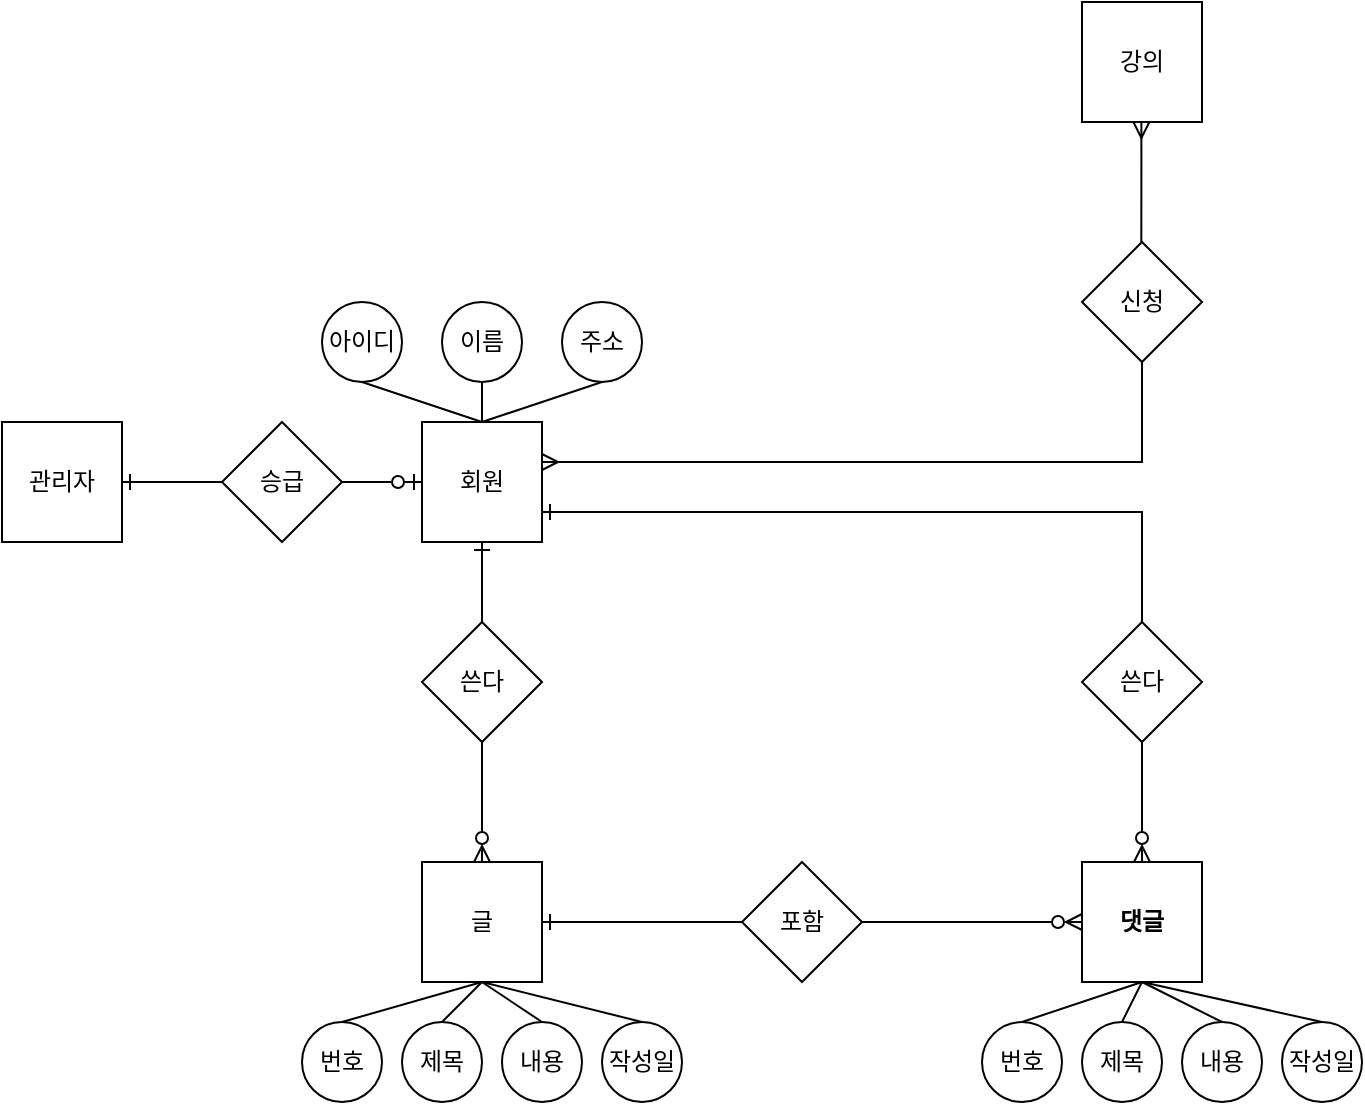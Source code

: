 <mxfile version="24.5.5" type="github">
  <diagram name="페이지-1" id="XsGDQ1Vj5JvnLm1Gppbw">
    <mxGraphModel dx="989" dy="509" grid="1" gridSize="10" guides="1" tooltips="1" connect="1" arrows="1" fold="1" page="1" pageScale="1" pageWidth="827" pageHeight="1169" math="0" shadow="0">
      <root>
        <mxCell id="0" />
        <mxCell id="1" parent="0" />
        <mxCell id="1zNgTq5mqyCAEnHVRI2i-1" style="edgeStyle=orthogonalEdgeStyle;rounded=0;orthogonalLoop=1;jettySize=auto;html=1;endArrow=none;endFill=0;startArrow=ERone;startFill=0;" edge="1" parent="1" source="1zNgTq5mqyCAEnHVRI2i-3" target="1zNgTq5mqyCAEnHVRI2i-21">
          <mxGeometry relative="1" as="geometry" />
        </mxCell>
        <mxCell id="1zNgTq5mqyCAEnHVRI2i-2" style="edgeStyle=orthogonalEdgeStyle;rounded=0;orthogonalLoop=1;jettySize=auto;html=1;endArrow=none;endFill=0;startArrow=ERone;startFill=0;exitX=1;exitY=0.75;exitDx=0;exitDy=0;" edge="1" parent="1" source="1zNgTq5mqyCAEnHVRI2i-3" target="1zNgTq5mqyCAEnHVRI2i-22">
          <mxGeometry relative="1" as="geometry">
            <Array as="points">
              <mxPoint x="680" y="425" />
            </Array>
          </mxGeometry>
        </mxCell>
        <mxCell id="1zNgTq5mqyCAEnHVRI2i-3" value="회원" style="rounded=0;whiteSpace=wrap;html=1;strokeColor=default;" vertex="1" parent="1">
          <mxGeometry x="320" y="380" width="60" height="60" as="geometry" />
        </mxCell>
        <mxCell id="1zNgTq5mqyCAEnHVRI2i-4" style="edgeStyle=orthogonalEdgeStyle;rounded=0;orthogonalLoop=1;jettySize=auto;html=1;endArrow=none;endFill=0;startArrow=ERzeroToMany;startFill=0;" edge="1" parent="1" source="1zNgTq5mqyCAEnHVRI2i-6" target="1zNgTq5mqyCAEnHVRI2i-23">
          <mxGeometry relative="1" as="geometry" />
        </mxCell>
        <mxCell id="1zNgTq5mqyCAEnHVRI2i-5" style="edgeStyle=orthogonalEdgeStyle;rounded=0;orthogonalLoop=1;jettySize=auto;html=1;entryX=0.5;entryY=1;entryDx=0;entryDy=0;endArrow=ERmany;endFill=0;startArrow=none;startFill=0;" edge="1" parent="1">
          <mxGeometry relative="1" as="geometry">
            <Array as="points">
              <mxPoint x="679.69" y="250" />
              <mxPoint x="679.69" y="250" />
            </Array>
            <mxPoint x="679.656" y="290" as="sourcePoint" />
            <mxPoint x="679.69" y="230" as="targetPoint" />
          </mxGeometry>
        </mxCell>
        <mxCell id="1zNgTq5mqyCAEnHVRI2i-6" value="댓글" style="rounded=0;whiteSpace=wrap;html=1;fontStyle=1" vertex="1" parent="1">
          <mxGeometry x="650" y="600" width="60" height="60" as="geometry" />
        </mxCell>
        <mxCell id="1zNgTq5mqyCAEnHVRI2i-7" style="edgeStyle=orthogonalEdgeStyle;rounded=0;orthogonalLoop=1;jettySize=auto;html=1;entryX=0.5;entryY=1;entryDx=0;entryDy=0;endArrow=none;endFill=0;startArrow=ERzeroToMany;startFill=0;" edge="1" parent="1" source="1zNgTq5mqyCAEnHVRI2i-9" target="1zNgTq5mqyCAEnHVRI2i-21">
          <mxGeometry relative="1" as="geometry" />
        </mxCell>
        <mxCell id="1zNgTq5mqyCAEnHVRI2i-8" style="edgeStyle=orthogonalEdgeStyle;rounded=0;orthogonalLoop=1;jettySize=auto;html=1;entryX=0;entryY=0.5;entryDx=0;entryDy=0;endArrow=none;endFill=0;startArrow=ERone;startFill=0;" edge="1" parent="1" source="1zNgTq5mqyCAEnHVRI2i-9" target="1zNgTq5mqyCAEnHVRI2i-23">
          <mxGeometry relative="1" as="geometry" />
        </mxCell>
        <mxCell id="1zNgTq5mqyCAEnHVRI2i-9" value="글" style="rounded=0;whiteSpace=wrap;html=1;" vertex="1" parent="1">
          <mxGeometry x="320" y="600" width="60" height="60" as="geometry" />
        </mxCell>
        <mxCell id="1zNgTq5mqyCAEnHVRI2i-10" value="아이디" style="ellipse;whiteSpace=wrap;html=1;aspect=fixed;strokeColor=default;" vertex="1" parent="1">
          <mxGeometry x="270" y="320" width="40" height="40" as="geometry" />
        </mxCell>
        <mxCell id="1zNgTq5mqyCAEnHVRI2i-11" value="이름" style="ellipse;whiteSpace=wrap;html=1;aspect=fixed;" vertex="1" parent="1">
          <mxGeometry x="330" y="320" width="40" height="40" as="geometry" />
        </mxCell>
        <mxCell id="1zNgTq5mqyCAEnHVRI2i-12" value="주소" style="ellipse;whiteSpace=wrap;html=1;aspect=fixed;" vertex="1" parent="1">
          <mxGeometry x="390" y="320" width="40" height="40" as="geometry" />
        </mxCell>
        <mxCell id="1zNgTq5mqyCAEnHVRI2i-13" value="번호" style="ellipse;whiteSpace=wrap;html=1;aspect=fixed;strokeColor=default;" vertex="1" parent="1">
          <mxGeometry x="260" y="680" width="40" height="40" as="geometry" />
        </mxCell>
        <mxCell id="1zNgTq5mqyCAEnHVRI2i-14" value="제목" style="ellipse;whiteSpace=wrap;html=1;aspect=fixed;strokeColor=default;" vertex="1" parent="1">
          <mxGeometry x="310" y="680" width="40" height="40" as="geometry" />
        </mxCell>
        <mxCell id="1zNgTq5mqyCAEnHVRI2i-15" value="내용" style="ellipse;whiteSpace=wrap;html=1;aspect=fixed;strokeColor=default;" vertex="1" parent="1">
          <mxGeometry x="360" y="680" width="40" height="40" as="geometry" />
        </mxCell>
        <mxCell id="1zNgTq5mqyCAEnHVRI2i-16" value="작성일" style="ellipse;whiteSpace=wrap;html=1;aspect=fixed;strokeColor=default;" vertex="1" parent="1">
          <mxGeometry x="410" y="680" width="40" height="40" as="geometry" />
        </mxCell>
        <mxCell id="1zNgTq5mqyCAEnHVRI2i-17" value="번호" style="ellipse;whiteSpace=wrap;html=1;aspect=fixed;strokeColor=default;" vertex="1" parent="1">
          <mxGeometry x="600" y="680" width="40" height="40" as="geometry" />
        </mxCell>
        <mxCell id="1zNgTq5mqyCAEnHVRI2i-18" value="제목" style="ellipse;whiteSpace=wrap;html=1;aspect=fixed;strokeColor=default;" vertex="1" parent="1">
          <mxGeometry x="650" y="680" width="40" height="40" as="geometry" />
        </mxCell>
        <mxCell id="1zNgTq5mqyCAEnHVRI2i-19" value="내용" style="ellipse;whiteSpace=wrap;html=1;aspect=fixed;strokeColor=default;" vertex="1" parent="1">
          <mxGeometry x="700" y="680" width="40" height="40" as="geometry" />
        </mxCell>
        <mxCell id="1zNgTq5mqyCAEnHVRI2i-20" value="작성일" style="ellipse;whiteSpace=wrap;html=1;aspect=fixed;strokeColor=default;" vertex="1" parent="1">
          <mxGeometry x="750" y="680" width="40" height="40" as="geometry" />
        </mxCell>
        <mxCell id="1zNgTq5mqyCAEnHVRI2i-21" value="쓴다" style="rhombus;whiteSpace=wrap;html=1;" vertex="1" parent="1">
          <mxGeometry x="320" y="480" width="60" height="60" as="geometry" />
        </mxCell>
        <mxCell id="1zNgTq5mqyCAEnHVRI2i-22" value="쓴다" style="rhombus;whiteSpace=wrap;html=1;" vertex="1" parent="1">
          <mxGeometry x="650" y="480" width="60" height="60" as="geometry" />
        </mxCell>
        <mxCell id="1zNgTq5mqyCAEnHVRI2i-23" value="포함" style="rhombus;whiteSpace=wrap;html=1;" vertex="1" parent="1">
          <mxGeometry x="480" y="600" width="60" height="60" as="geometry" />
        </mxCell>
        <mxCell id="1zNgTq5mqyCAEnHVRI2i-24" value="" style="edgeStyle=none;orthogonalLoop=1;jettySize=auto;html=1;rounded=0;endArrow=none;endFill=0;exitX=0.5;exitY=0;exitDx=0;exitDy=0;entryX=0.5;entryY=1;entryDx=0;entryDy=0;" edge="1" parent="1" source="1zNgTq5mqyCAEnHVRI2i-3" target="1zNgTq5mqyCAEnHVRI2i-12">
          <mxGeometry width="80" relative="1" as="geometry">
            <mxPoint x="390" y="370" as="sourcePoint" />
            <mxPoint x="470" y="370" as="targetPoint" />
            <Array as="points" />
          </mxGeometry>
        </mxCell>
        <mxCell id="1zNgTq5mqyCAEnHVRI2i-25" value="" style="edgeStyle=none;orthogonalLoop=1;jettySize=auto;html=1;rounded=0;endArrow=none;endFill=0;exitX=0.5;exitY=0;exitDx=0;exitDy=0;entryX=0.5;entryY=1;entryDx=0;entryDy=0;" edge="1" parent="1" source="1zNgTq5mqyCAEnHVRI2i-3" target="1zNgTq5mqyCAEnHVRI2i-11">
          <mxGeometry width="80" relative="1" as="geometry">
            <mxPoint x="360" y="390" as="sourcePoint" />
            <mxPoint x="420" y="370" as="targetPoint" />
            <Array as="points" />
          </mxGeometry>
        </mxCell>
        <mxCell id="1zNgTq5mqyCAEnHVRI2i-26" value="" style="edgeStyle=none;orthogonalLoop=1;jettySize=auto;html=1;rounded=0;endArrow=none;endFill=0;exitX=0.5;exitY=0;exitDx=0;exitDy=0;entryX=0.5;entryY=1;entryDx=0;entryDy=0;" edge="1" parent="1" source="1zNgTq5mqyCAEnHVRI2i-3">
          <mxGeometry width="80" relative="1" as="geometry">
            <mxPoint x="230" y="380" as="sourcePoint" />
            <mxPoint x="290" y="360" as="targetPoint" />
            <Array as="points" />
          </mxGeometry>
        </mxCell>
        <mxCell id="1zNgTq5mqyCAEnHVRI2i-27" value="" style="edgeStyle=none;orthogonalLoop=1;jettySize=auto;html=1;rounded=0;endArrow=none;endFill=0;exitX=0.5;exitY=0;exitDx=0;exitDy=0;entryX=0.5;entryY=1;entryDx=0;entryDy=0;" edge="1" parent="1">
          <mxGeometry width="80" relative="1" as="geometry">
            <mxPoint x="280" y="680" as="sourcePoint" />
            <mxPoint x="350" y="660" as="targetPoint" />
            <Array as="points" />
          </mxGeometry>
        </mxCell>
        <mxCell id="1zNgTq5mqyCAEnHVRI2i-28" value="" style="edgeStyle=none;orthogonalLoop=1;jettySize=auto;html=1;rounded=0;endArrow=none;endFill=0;exitX=0.5;exitY=0;exitDx=0;exitDy=0;" edge="1" parent="1" source="1zNgTq5mqyCAEnHVRI2i-14">
          <mxGeometry width="80" relative="1" as="geometry">
            <mxPoint x="290" y="690" as="sourcePoint" />
            <mxPoint x="350" y="660" as="targetPoint" />
            <Array as="points" />
          </mxGeometry>
        </mxCell>
        <mxCell id="1zNgTq5mqyCAEnHVRI2i-29" value="" style="edgeStyle=none;orthogonalLoop=1;jettySize=auto;html=1;rounded=0;endArrow=none;endFill=0;exitX=0.5;exitY=0;exitDx=0;exitDy=0;entryX=0.5;entryY=1;entryDx=0;entryDy=0;" edge="1" parent="1" source="1zNgTq5mqyCAEnHVRI2i-15" target="1zNgTq5mqyCAEnHVRI2i-9">
          <mxGeometry width="80" relative="1" as="geometry">
            <mxPoint x="300" y="700" as="sourcePoint" />
            <mxPoint x="370" y="680" as="targetPoint" />
            <Array as="points" />
          </mxGeometry>
        </mxCell>
        <mxCell id="1zNgTq5mqyCAEnHVRI2i-30" value="" style="edgeStyle=none;orthogonalLoop=1;jettySize=auto;html=1;rounded=0;endArrow=none;endFill=0;exitX=0.5;exitY=0;exitDx=0;exitDy=0;entryX=0.5;entryY=1;entryDx=0;entryDy=0;" edge="1" parent="1" source="1zNgTq5mqyCAEnHVRI2i-16" target="1zNgTq5mqyCAEnHVRI2i-9">
          <mxGeometry width="80" relative="1" as="geometry">
            <mxPoint x="310" y="710" as="sourcePoint" />
            <mxPoint x="380" y="690" as="targetPoint" />
            <Array as="points" />
          </mxGeometry>
        </mxCell>
        <mxCell id="1zNgTq5mqyCAEnHVRI2i-31" value="" style="edgeStyle=none;orthogonalLoop=1;jettySize=auto;html=1;rounded=0;endArrow=none;endFill=0;exitX=0.5;exitY=0;exitDx=0;exitDy=0;entryX=0.5;entryY=1;entryDx=0;entryDy=0;" edge="1" parent="1" source="1zNgTq5mqyCAEnHVRI2i-17">
          <mxGeometry width="80" relative="1" as="geometry">
            <mxPoint x="610" y="680" as="sourcePoint" />
            <mxPoint x="680" y="660" as="targetPoint" />
            <Array as="points" />
          </mxGeometry>
        </mxCell>
        <mxCell id="1zNgTq5mqyCAEnHVRI2i-32" value="" style="edgeStyle=none;orthogonalLoop=1;jettySize=auto;html=1;rounded=0;endArrow=none;endFill=0;exitX=0.5;exitY=0;exitDx=0;exitDy=0;entryX=0.5;entryY=1;entryDx=0;entryDy=0;" edge="1" parent="1" source="1zNgTq5mqyCAEnHVRI2i-18" target="1zNgTq5mqyCAEnHVRI2i-6">
          <mxGeometry width="80" relative="1" as="geometry">
            <mxPoint x="620" y="690" as="sourcePoint" />
            <mxPoint x="680" y="670" as="targetPoint" />
            <Array as="points" />
          </mxGeometry>
        </mxCell>
        <mxCell id="1zNgTq5mqyCAEnHVRI2i-33" value="" style="edgeStyle=none;orthogonalLoop=1;jettySize=auto;html=1;rounded=0;endArrow=none;endFill=0;exitX=0.5;exitY=0;exitDx=0;exitDy=0;" edge="1" parent="1" source="1zNgTq5mqyCAEnHVRI2i-19">
          <mxGeometry width="80" relative="1" as="geometry">
            <mxPoint x="630" y="700" as="sourcePoint" />
            <mxPoint x="680" y="660" as="targetPoint" />
            <Array as="points" />
          </mxGeometry>
        </mxCell>
        <mxCell id="1zNgTq5mqyCAEnHVRI2i-34" value="" style="edgeStyle=none;orthogonalLoop=1;jettySize=auto;html=1;rounded=0;endArrow=none;endFill=0;exitX=0.5;exitY=0;exitDx=0;exitDy=0;" edge="1" parent="1" source="1zNgTq5mqyCAEnHVRI2i-20">
          <mxGeometry width="80" relative="1" as="geometry">
            <mxPoint x="640" y="710" as="sourcePoint" />
            <mxPoint x="680" y="660" as="targetPoint" />
            <Array as="points" />
          </mxGeometry>
        </mxCell>
        <mxCell id="1zNgTq5mqyCAEnHVRI2i-35" value="관리자" style="rounded=0;whiteSpace=wrap;html=1;strokeColor=default;" vertex="1" parent="1">
          <mxGeometry x="110" y="380" width="60" height="60" as="geometry" />
        </mxCell>
        <mxCell id="1zNgTq5mqyCAEnHVRI2i-36" value="승급" style="rhombus;whiteSpace=wrap;html=1;" vertex="1" parent="1">
          <mxGeometry x="220" y="380" width="60" height="60" as="geometry" />
        </mxCell>
        <mxCell id="1zNgTq5mqyCAEnHVRI2i-38" style="edgeStyle=orthogonalEdgeStyle;rounded=0;orthogonalLoop=1;jettySize=auto;html=1;endArrow=none;endFill=0;startArrow=ERone;startFill=0;exitX=1;exitY=0.5;exitDx=0;exitDy=0;entryX=0;entryY=0.5;entryDx=0;entryDy=0;" edge="1" parent="1" source="1zNgTq5mqyCAEnHVRI2i-35" target="1zNgTq5mqyCAEnHVRI2i-36">
          <mxGeometry relative="1" as="geometry">
            <mxPoint x="70.55" y="540" as="sourcePoint" />
            <mxPoint x="369.55" y="589" as="targetPoint" />
          </mxGeometry>
        </mxCell>
        <mxCell id="1zNgTq5mqyCAEnHVRI2i-40" style="edgeStyle=orthogonalEdgeStyle;rounded=0;orthogonalLoop=1;jettySize=auto;html=1;endArrow=ERzeroToOne;endFill=0;startArrow=none;startFill=0;exitX=1;exitY=0.5;exitDx=0;exitDy=0;entryX=0;entryY=0.5;entryDx=0;entryDy=0;" edge="1" parent="1" source="1zNgTq5mqyCAEnHVRI2i-36" target="1zNgTq5mqyCAEnHVRI2i-3">
          <mxGeometry relative="1" as="geometry">
            <mxPoint x="100" y="500" as="sourcePoint" />
            <mxPoint x="180" y="500" as="targetPoint" />
          </mxGeometry>
        </mxCell>
        <mxCell id="1zNgTq5mqyCAEnHVRI2i-41" value="강의" style="rounded=0;whiteSpace=wrap;html=1;strokeColor=default;" vertex="1" parent="1">
          <mxGeometry x="650" y="170" width="60" height="60" as="geometry" />
        </mxCell>
        <mxCell id="1zNgTq5mqyCAEnHVRI2i-42" value="신청" style="rhombus;whiteSpace=wrap;html=1;" vertex="1" parent="1">
          <mxGeometry x="650" y="290" width="60" height="60" as="geometry" />
        </mxCell>
        <mxCell id="1zNgTq5mqyCAEnHVRI2i-43" style="edgeStyle=orthogonalEdgeStyle;rounded=0;orthogonalLoop=1;jettySize=auto;html=1;endArrow=none;endFill=0;startArrow=ERmany;startFill=0;exitX=1;exitY=0.75;exitDx=0;exitDy=0;entryX=0.5;entryY=1;entryDx=0;entryDy=0;" edge="1" parent="1" target="1zNgTq5mqyCAEnHVRI2i-42">
          <mxGeometry relative="1" as="geometry">
            <mxPoint x="380" y="400" as="sourcePoint" />
            <mxPoint x="680" y="455" as="targetPoint" />
            <Array as="points">
              <mxPoint x="680" y="400" />
            </Array>
          </mxGeometry>
        </mxCell>
        <mxCell id="1zNgTq5mqyCAEnHVRI2i-44" style="edgeStyle=orthogonalEdgeStyle;rounded=0;orthogonalLoop=1;jettySize=auto;html=1;entryX=0.5;entryY=1;entryDx=0;entryDy=0;endArrow=none;endFill=0;startArrow=ERzeroToMany;startFill=0;" edge="1" parent="1">
          <mxGeometry relative="1" as="geometry">
            <mxPoint x="680" y="600" as="sourcePoint" />
            <mxPoint x="680" y="540" as="targetPoint" />
          </mxGeometry>
        </mxCell>
      </root>
    </mxGraphModel>
  </diagram>
</mxfile>
